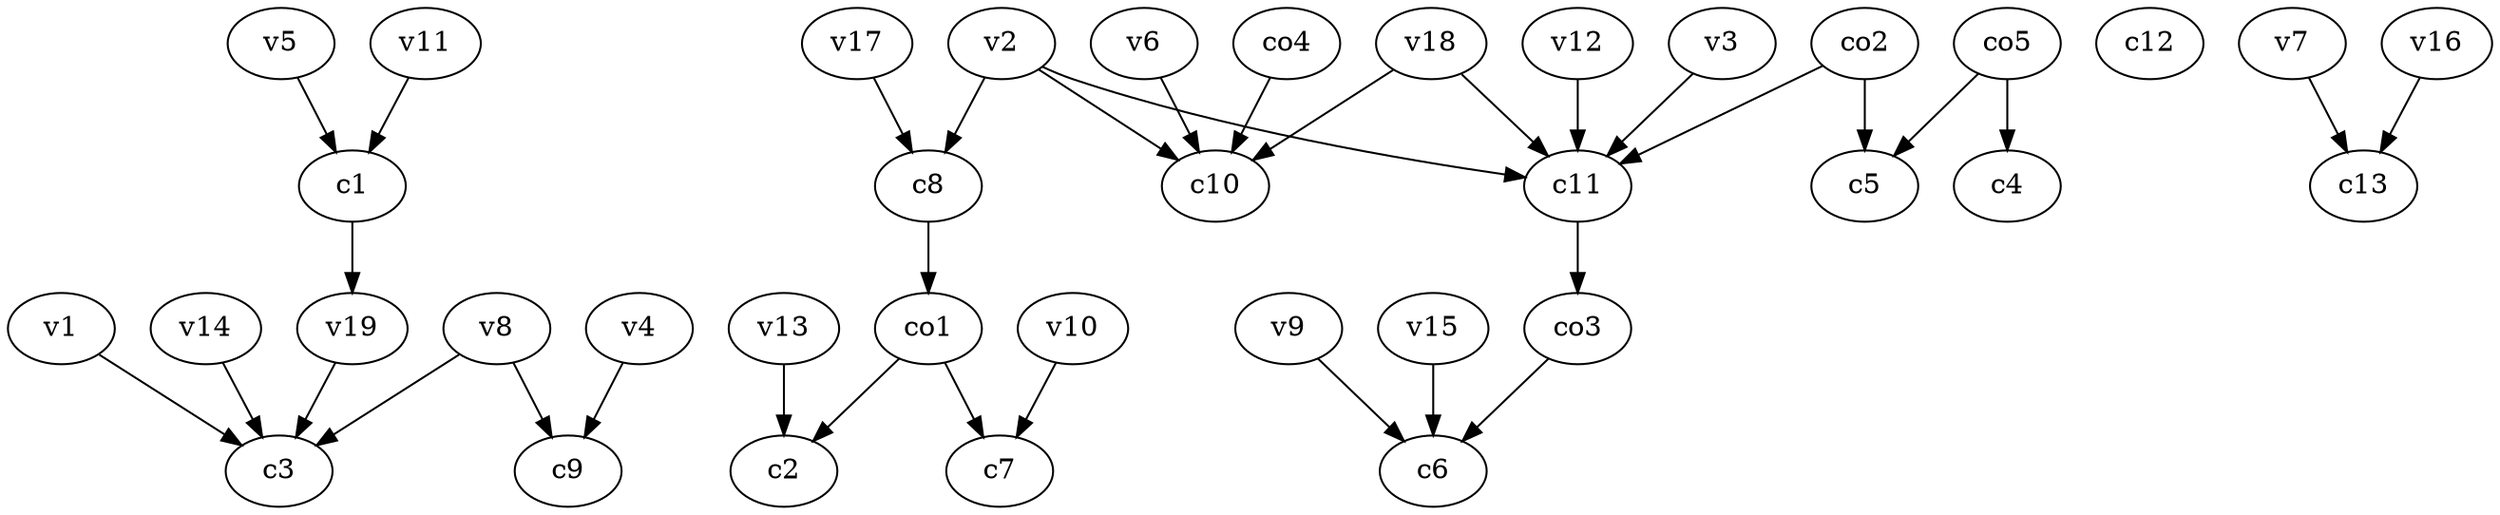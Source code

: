 strict digraph  {
c1;
c2;
c3;
c4;
c5;
c6;
c7;
c8;
c9;
c10;
c11;
c12;
c13;
v1;
v2;
v3;
v4;
v5;
v6;
v7;
v8;
v9;
v10;
v11;
v12;
v13;
v14;
v15;
v16;
v17;
v18;
v19;
co1;
co2;
co3;
co4;
co5;
c1 -> v19  [weight=1];
c8 -> co1  [weight=1];
c11 -> co3  [weight=1];
v1 -> c3  [weight=1];
v2 -> c10  [weight=1];
v2 -> c8  [weight=1];
v2 -> c11  [weight=1];
v3 -> c11  [weight=1];
v4 -> c9  [weight=1];
v5 -> c1  [weight=1];
v6 -> c10  [weight=1];
v7 -> c13  [weight=1];
v8 -> c9  [weight=1];
v8 -> c3  [weight=1];
v9 -> c6  [weight=1];
v10 -> c7  [weight=1];
v11 -> c1  [weight=1];
v12 -> c11  [weight=1];
v13 -> c2  [weight=1];
v14 -> c3  [weight=1];
v15 -> c6  [weight=1];
v16 -> c13  [weight=1];
v17 -> c8  [weight=1];
v18 -> c10  [weight=1];
v18 -> c11  [weight=1];
v19 -> c3  [weight=1];
co1 -> c2  [weight=1];
co1 -> c7  [weight=1];
co2 -> c5  [weight=1];
co2 -> c11  [weight=1];
co3 -> c6  [weight=1];
co4 -> c10  [weight=1];
co5 -> c4  [weight=1];
co5 -> c5  [weight=1];
}
